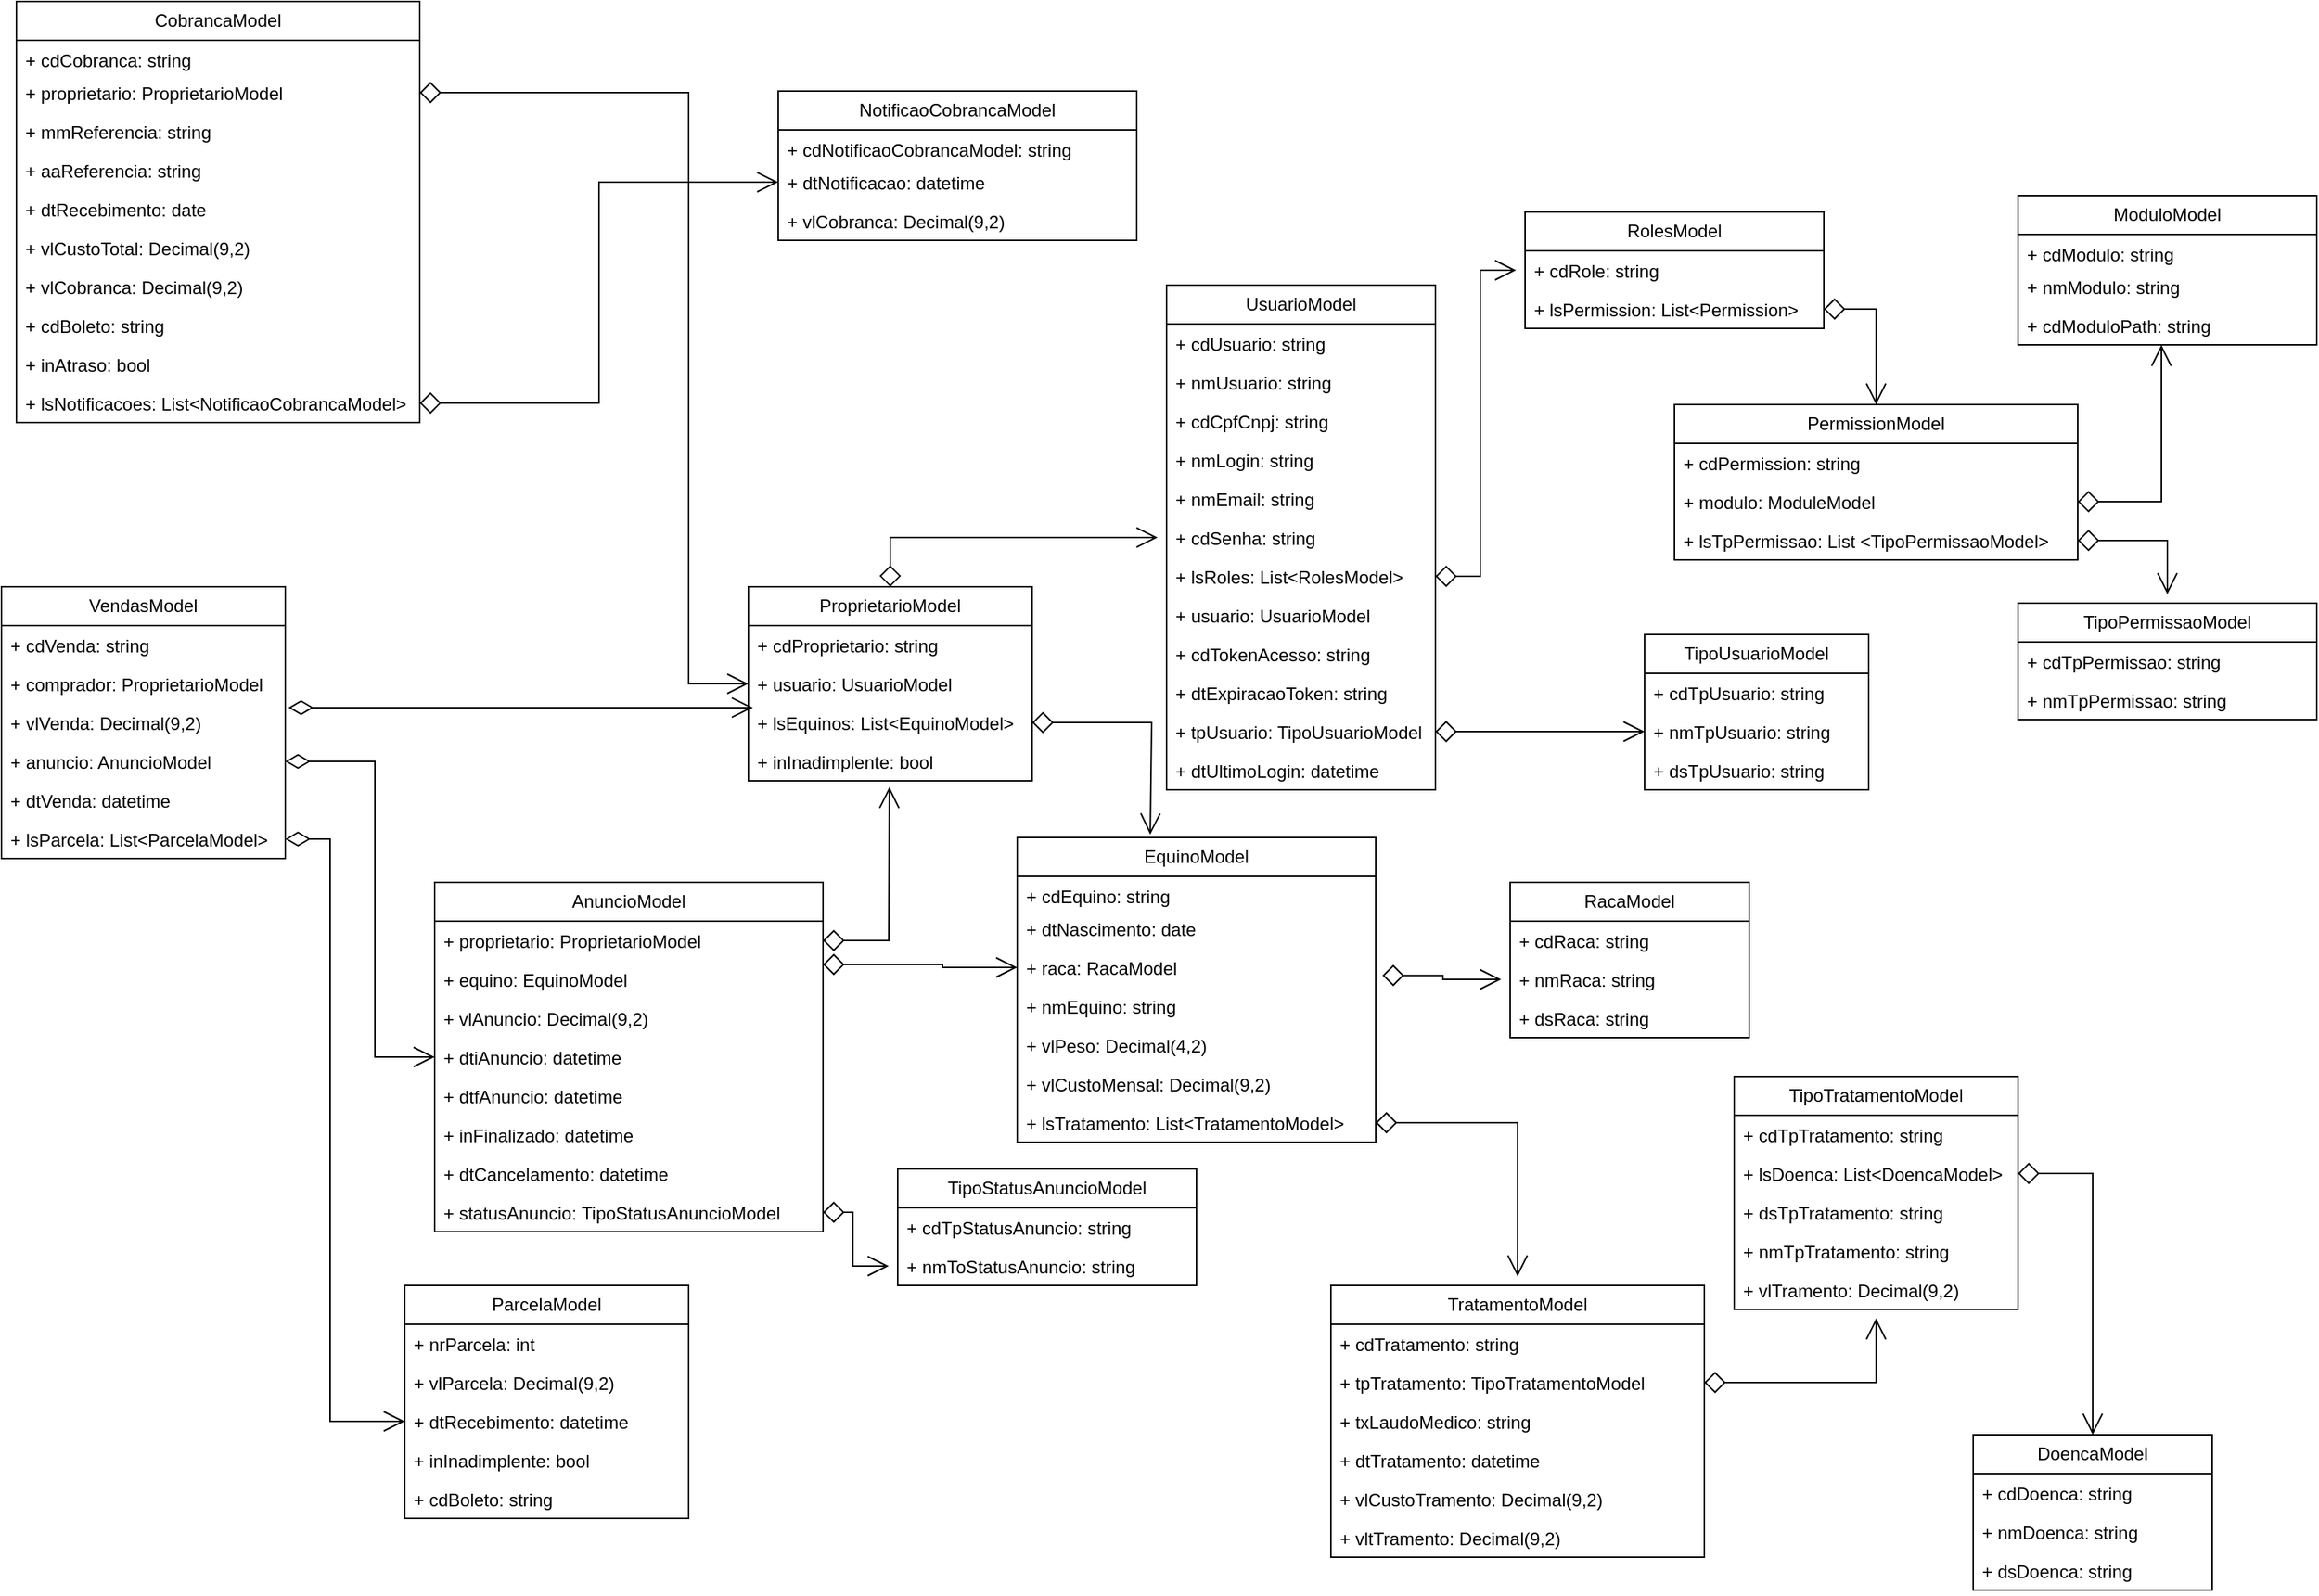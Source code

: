<mxfile version="21.6.5" type="device" pages="2">
  <diagram id="C5RBs43oDa-KdzZeNtuy" name="Page-1">
    <mxGraphModel dx="2806" dy="836" grid="1" gridSize="10" guides="1" tooltips="1" connect="1" arrows="1" fold="1" page="1" pageScale="1" pageWidth="827" pageHeight="1169" math="0" shadow="0">
      <root>
        <mxCell id="WIyWlLk6GJQsqaUBKTNV-0" />
        <mxCell id="WIyWlLk6GJQsqaUBKTNV-1" parent="WIyWlLk6GJQsqaUBKTNV-0" />
        <mxCell id="SxJE1SRth8L4zCqISxiC-112" style="edgeStyle=orthogonalEdgeStyle;rounded=0;orthogonalLoop=1;jettySize=auto;html=1;exitX=0.371;exitY=-0.01;exitDx=0;exitDy=0;entryX=1;entryY=0.5;entryDx=0;entryDy=0;endArrow=diamond;endFill=0;startArrow=open;startFill=0;targetPerimeterSpacing=5;sourcePerimeterSpacing=6;strokeWidth=1;endSize=12;startSize=12;exitPerimeter=0;" parent="WIyWlLk6GJQsqaUBKTNV-1" source="SxJE1SRth8L4zCqISxiC-1" target="SxJE1SRth8L4zCqISxiC-109" edge="1">
          <mxGeometry relative="1" as="geometry">
            <mxPoint x="-110" y="530" as="targetPoint" />
            <Array as="points">
              <mxPoint x="-20" y="493" />
            </Array>
          </mxGeometry>
        </mxCell>
        <mxCell id="SxJE1SRth8L4zCqISxiC-1" value="EquinoModel" style="swimlane;fontStyle=0;childLayout=stackLayout;horizontal=1;startSize=26;fillColor=none;horizontalStack=0;resizeParent=1;resizeParentMax=0;resizeLast=0;collapsible=1;marginBottom=0;whiteSpace=wrap;html=1;" parent="WIyWlLk6GJQsqaUBKTNV-1" vertex="1">
          <mxGeometry x="-110" y="570" width="240" height="204" as="geometry" />
        </mxCell>
        <mxCell id="SxJE1SRth8L4zCqISxiC-2" value="+ cdEquino: string" style="text;strokeColor=none;fillColor=none;align=left;verticalAlign=top;spacingLeft=4;spacingRight=4;overflow=hidden;rotatable=0;points=[[0,0.5],[1,0.5]];portConstraint=eastwest;whiteSpace=wrap;html=1;" parent="SxJE1SRth8L4zCqISxiC-1" vertex="1">
          <mxGeometry y="26" width="240" height="22" as="geometry" />
        </mxCell>
        <mxCell id="SxJE1SRth8L4zCqISxiC-12" value="+ dtNascimento: date" style="text;strokeColor=none;fillColor=none;align=left;verticalAlign=top;spacingLeft=4;spacingRight=4;overflow=hidden;rotatable=0;points=[[0,0.5],[1,0.5]];portConstraint=eastwest;whiteSpace=wrap;html=1;" parent="SxJE1SRth8L4zCqISxiC-1" vertex="1">
          <mxGeometry y="48" width="240" height="26" as="geometry" />
        </mxCell>
        <mxCell id="SxJE1SRth8L4zCqISxiC-4" value="+ raca: RacaModel" style="text;strokeColor=none;fillColor=none;align=left;verticalAlign=top;spacingLeft=4;spacingRight=4;overflow=hidden;rotatable=0;points=[[0,0.5],[1,0.5]];portConstraint=eastwest;whiteSpace=wrap;html=1;" parent="SxJE1SRth8L4zCqISxiC-1" vertex="1">
          <mxGeometry y="74" width="240" height="26" as="geometry" />
        </mxCell>
        <mxCell id="SxJE1SRth8L4zCqISxiC-3" value="+ nmEquino: string" style="text;strokeColor=none;fillColor=none;align=left;verticalAlign=top;spacingLeft=4;spacingRight=4;overflow=hidden;rotatable=0;points=[[0,0.5],[1,0.5]];portConstraint=eastwest;whiteSpace=wrap;html=1;" parent="SxJE1SRth8L4zCqISxiC-1" vertex="1">
          <mxGeometry y="100" width="240" height="26" as="geometry" />
        </mxCell>
        <mxCell id="SxJE1SRth8L4zCqISxiC-13" value="+ vlPeso: Decimal(4,2)" style="text;strokeColor=none;fillColor=none;align=left;verticalAlign=top;spacingLeft=4;spacingRight=4;overflow=hidden;rotatable=0;points=[[0,0.5],[1,0.5]];portConstraint=eastwest;whiteSpace=wrap;html=1;" parent="SxJE1SRth8L4zCqISxiC-1" vertex="1">
          <mxGeometry y="126" width="240" height="26" as="geometry" />
        </mxCell>
        <mxCell id="Ojp43rDfp6tGNWUgZN2r-64" value="+ vlCustoMensal: Decimal(9,2)" style="text;strokeColor=none;fillColor=none;align=left;verticalAlign=top;spacingLeft=4;spacingRight=4;overflow=hidden;rotatable=0;points=[[0,0.5],[1,0.5]];portConstraint=eastwest;whiteSpace=wrap;html=1;" vertex="1" parent="SxJE1SRth8L4zCqISxiC-1">
          <mxGeometry y="152" width="240" height="26" as="geometry" />
        </mxCell>
        <mxCell id="SxJE1SRth8L4zCqISxiC-102" value="+ lsTratamento: List&amp;lt;TratamentoModel&amp;gt;" style="text;strokeColor=none;fillColor=none;align=left;verticalAlign=top;spacingLeft=4;spacingRight=4;overflow=hidden;rotatable=0;points=[[0,0.5],[1,0.5]];portConstraint=eastwest;whiteSpace=wrap;html=1;" parent="SxJE1SRth8L4zCqISxiC-1" vertex="1">
          <mxGeometry y="178" width="240" height="26" as="geometry" />
        </mxCell>
        <mxCell id="SxJE1SRth8L4zCqISxiC-5" value="RacaModel" style="swimlane;fontStyle=0;childLayout=stackLayout;horizontal=1;startSize=26;fillColor=none;horizontalStack=0;resizeParent=1;resizeParentMax=0;resizeLast=0;collapsible=1;marginBottom=0;whiteSpace=wrap;html=1;" parent="WIyWlLk6GJQsqaUBKTNV-1" vertex="1">
          <mxGeometry x="220" y="600" width="160" height="104" as="geometry" />
        </mxCell>
        <mxCell id="SxJE1SRth8L4zCqISxiC-6" value="+ cdRaca: string" style="text;strokeColor=none;fillColor=none;align=left;verticalAlign=top;spacingLeft=4;spacingRight=4;overflow=hidden;rotatable=0;points=[[0,0.5],[1,0.5]];portConstraint=eastwest;whiteSpace=wrap;html=1;" parent="SxJE1SRth8L4zCqISxiC-5" vertex="1">
          <mxGeometry y="26" width="160" height="26" as="geometry" />
        </mxCell>
        <mxCell id="SxJE1SRth8L4zCqISxiC-7" value="+ nmRaca: string" style="text;strokeColor=none;fillColor=none;align=left;verticalAlign=top;spacingLeft=4;spacingRight=4;overflow=hidden;rotatable=0;points=[[0,0.5],[1,0.5]];portConstraint=eastwest;whiteSpace=wrap;html=1;" parent="SxJE1SRth8L4zCqISxiC-5" vertex="1">
          <mxGeometry y="52" width="160" height="26" as="geometry" />
        </mxCell>
        <mxCell id="SxJE1SRth8L4zCqISxiC-8" value="+ dsRaca: string" style="text;strokeColor=none;fillColor=none;align=left;verticalAlign=top;spacingLeft=4;spacingRight=4;overflow=hidden;rotatable=0;points=[[0,0.5],[1,0.5]];portConstraint=eastwest;whiteSpace=wrap;html=1;" parent="SxJE1SRth8L4zCqISxiC-5" vertex="1">
          <mxGeometry y="78" width="160" height="26" as="geometry" />
        </mxCell>
        <mxCell id="SxJE1SRth8L4zCqISxiC-10" style="edgeStyle=orthogonalEdgeStyle;rounded=0;orthogonalLoop=1;jettySize=auto;html=1;entryX=1.019;entryY=0.707;entryDx=0;entryDy=0;entryPerimeter=0;endArrow=diamond;endFill=0;startArrow=open;startFill=0;targetPerimeterSpacing=5;sourcePerimeterSpacing=6;strokeWidth=1;endSize=12;startSize=12;" parent="WIyWlLk6GJQsqaUBKTNV-1" source="SxJE1SRth8L4zCqISxiC-7" target="SxJE1SRth8L4zCqISxiC-4" edge="1">
          <mxGeometry relative="1" as="geometry" />
        </mxCell>
        <mxCell id="SxJE1SRth8L4zCqISxiC-20" value="RolesModel" style="swimlane;fontStyle=0;childLayout=stackLayout;horizontal=1;startSize=26;fillColor=none;horizontalStack=0;resizeParent=1;resizeParentMax=0;resizeLast=0;collapsible=1;marginBottom=0;whiteSpace=wrap;html=1;" parent="WIyWlLk6GJQsqaUBKTNV-1" vertex="1">
          <mxGeometry x="230" y="151" width="200" height="78" as="geometry" />
        </mxCell>
        <mxCell id="SxJE1SRth8L4zCqISxiC-21" value="+ cdRole: string" style="text;strokeColor=none;fillColor=none;align=left;verticalAlign=top;spacingLeft=4;spacingRight=4;overflow=hidden;rotatable=0;points=[[0,0.5],[1,0.5]];portConstraint=eastwest;whiteSpace=wrap;html=1;" parent="SxJE1SRth8L4zCqISxiC-20" vertex="1">
          <mxGeometry y="26" width="200" height="26" as="geometry" />
        </mxCell>
        <mxCell id="SxJE1SRth8L4zCqISxiC-22" value="+ lsPermission: List&amp;lt;Permission&amp;gt;" style="text;strokeColor=none;fillColor=none;align=left;verticalAlign=top;spacingLeft=4;spacingRight=4;overflow=hidden;rotatable=0;points=[[0,0.5],[1,0.5]];portConstraint=eastwest;whiteSpace=wrap;html=1;" parent="SxJE1SRth8L4zCqISxiC-20" vertex="1">
          <mxGeometry y="52" width="200" height="26" as="geometry" />
        </mxCell>
        <mxCell id="SxJE1SRth8L4zCqISxiC-24" value="PermissionModel" style="swimlane;fontStyle=0;childLayout=stackLayout;horizontal=1;startSize=26;fillColor=none;horizontalStack=0;resizeParent=1;resizeParentMax=0;resizeLast=0;collapsible=1;marginBottom=0;whiteSpace=wrap;html=1;" parent="WIyWlLk6GJQsqaUBKTNV-1" vertex="1">
          <mxGeometry x="330" y="280" width="270" height="104" as="geometry" />
        </mxCell>
        <mxCell id="SxJE1SRth8L4zCqISxiC-25" value="+ cdPermission: string" style="text;strokeColor=none;fillColor=none;align=left;verticalAlign=top;spacingLeft=4;spacingRight=4;overflow=hidden;rotatable=0;points=[[0,0.5],[1,0.5]];portConstraint=eastwest;whiteSpace=wrap;html=1;" parent="SxJE1SRth8L4zCqISxiC-24" vertex="1">
          <mxGeometry y="26" width="270" height="26" as="geometry" />
        </mxCell>
        <mxCell id="SxJE1SRth8L4zCqISxiC-26" value="+ modulo: ModuleModel" style="text;strokeColor=none;fillColor=none;align=left;verticalAlign=top;spacingLeft=4;spacingRight=4;overflow=hidden;rotatable=0;points=[[0,0.5],[1,0.5]];portConstraint=eastwest;whiteSpace=wrap;html=1;" parent="SxJE1SRth8L4zCqISxiC-24" vertex="1">
          <mxGeometry y="52" width="270" height="26" as="geometry" />
        </mxCell>
        <mxCell id="SxJE1SRth8L4zCqISxiC-27" value="+ lsTpPermissao: List &amp;lt;TipoPermissaoModel&amp;gt;" style="text;strokeColor=none;fillColor=none;align=left;verticalAlign=top;spacingLeft=4;spacingRight=4;overflow=hidden;rotatable=0;points=[[0,0.5],[1,0.5]];portConstraint=eastwest;whiteSpace=wrap;html=1;" parent="SxJE1SRth8L4zCqISxiC-24" vertex="1">
          <mxGeometry y="78" width="270" height="26" as="geometry" />
        </mxCell>
        <mxCell id="SxJE1SRth8L4zCqISxiC-28" value="ModuloModel" style="swimlane;fontStyle=0;childLayout=stackLayout;horizontal=1;startSize=26;fillColor=none;horizontalStack=0;resizeParent=1;resizeParentMax=0;resizeLast=0;collapsible=1;marginBottom=0;whiteSpace=wrap;html=1;" parent="WIyWlLk6GJQsqaUBKTNV-1" vertex="1">
          <mxGeometry x="560" y="140" width="200" height="100" as="geometry" />
        </mxCell>
        <mxCell id="SxJE1SRth8L4zCqISxiC-29" value="+ cdModulo: string" style="text;strokeColor=none;fillColor=none;align=left;verticalAlign=top;spacingLeft=4;spacingRight=4;overflow=hidden;rotatable=0;points=[[0,0.5],[1,0.5]];portConstraint=eastwest;whiteSpace=wrap;html=1;" parent="SxJE1SRth8L4zCqISxiC-28" vertex="1">
          <mxGeometry y="26" width="200" height="22" as="geometry" />
        </mxCell>
        <mxCell id="SxJE1SRth8L4zCqISxiC-30" value="+ nmModulo: string" style="text;strokeColor=none;fillColor=none;align=left;verticalAlign=top;spacingLeft=4;spacingRight=4;overflow=hidden;rotatable=0;points=[[0,0.5],[1,0.5]];portConstraint=eastwest;whiteSpace=wrap;html=1;" parent="SxJE1SRth8L4zCqISxiC-28" vertex="1">
          <mxGeometry y="48" width="200" height="26" as="geometry" />
        </mxCell>
        <mxCell id="SxJE1SRth8L4zCqISxiC-31" value="+ cdModuloPath: string" style="text;strokeColor=none;fillColor=none;align=left;verticalAlign=top;spacingLeft=4;spacingRight=4;overflow=hidden;rotatable=0;points=[[0,0.5],[1,0.5]];portConstraint=eastwest;whiteSpace=wrap;html=1;" parent="SxJE1SRth8L4zCqISxiC-28" vertex="1">
          <mxGeometry y="74" width="200" height="26" as="geometry" />
        </mxCell>
        <mxCell id="SxJE1SRth8L4zCqISxiC-37" style="edgeStyle=orthogonalEdgeStyle;rounded=0;orthogonalLoop=1;jettySize=auto;html=1;endArrow=diamond;endFill=0;startArrow=open;startFill=0;targetPerimeterSpacing=5;sourcePerimeterSpacing=6;strokeWidth=1;endSize=12;startSize=12;entryX=1;entryY=0.5;entryDx=0;entryDy=0;" parent="WIyWlLk6GJQsqaUBKTNV-1" source="SxJE1SRth8L4zCqISxiC-32" target="SxJE1SRth8L4zCqISxiC-27" edge="1">
          <mxGeometry relative="1" as="geometry" />
        </mxCell>
        <mxCell id="SxJE1SRth8L4zCqISxiC-32" value="TipoPermissaoModel" style="swimlane;fontStyle=0;childLayout=stackLayout;horizontal=1;startSize=26;fillColor=none;horizontalStack=0;resizeParent=1;resizeParentMax=0;resizeLast=0;collapsible=1;marginBottom=0;whiteSpace=wrap;html=1;" parent="WIyWlLk6GJQsqaUBKTNV-1" vertex="1">
          <mxGeometry x="560" y="413" width="200" height="78" as="geometry" />
        </mxCell>
        <mxCell id="SxJE1SRth8L4zCqISxiC-33" value="+ cdTpPermissao: string" style="text;strokeColor=none;fillColor=none;align=left;verticalAlign=top;spacingLeft=4;spacingRight=4;overflow=hidden;rotatable=0;points=[[0,0.5],[1,0.5]];portConstraint=eastwest;whiteSpace=wrap;html=1;" parent="SxJE1SRth8L4zCqISxiC-32" vertex="1">
          <mxGeometry y="26" width="200" height="26" as="geometry" />
        </mxCell>
        <mxCell id="SxJE1SRth8L4zCqISxiC-34" value="+ nmTpPermissao: string" style="text;strokeColor=none;fillColor=none;align=left;verticalAlign=top;spacingLeft=4;spacingRight=4;overflow=hidden;rotatable=0;points=[[0,0.5],[1,0.5]];portConstraint=eastwest;whiteSpace=wrap;html=1;" parent="SxJE1SRth8L4zCqISxiC-32" vertex="1">
          <mxGeometry y="52" width="200" height="26" as="geometry" />
        </mxCell>
        <mxCell id="SxJE1SRth8L4zCqISxiC-39" style="edgeStyle=orthogonalEdgeStyle;rounded=0;orthogonalLoop=1;jettySize=auto;html=1;entryX=1;entryY=0.5;entryDx=0;entryDy=0;exitX=0.5;exitY=0;exitDx=0;exitDy=0;endArrow=diamond;endFill=0;startArrow=open;startFill=0;targetPerimeterSpacing=5;sourcePerimeterSpacing=6;strokeWidth=1;endSize=12;startSize=12;" parent="WIyWlLk6GJQsqaUBKTNV-1" source="SxJE1SRth8L4zCqISxiC-24" target="SxJE1SRth8L4zCqISxiC-22" edge="1">
          <mxGeometry relative="1" as="geometry">
            <mxPoint x="700" y="420" as="sourcePoint" />
          </mxGeometry>
        </mxCell>
        <mxCell id="SxJE1SRth8L4zCqISxiC-40" style="edgeStyle=orthogonalEdgeStyle;rounded=0;orthogonalLoop=1;jettySize=auto;html=1;entryX=1;entryY=0.5;entryDx=0;entryDy=0;exitX=0.48;exitY=1;exitDx=0;exitDy=0;exitPerimeter=0;endArrow=diamond;endFill=0;startArrow=open;startFill=0;targetPerimeterSpacing=5;sourcePerimeterSpacing=6;strokeWidth=1;endSize=12;startSize=12;" parent="WIyWlLk6GJQsqaUBKTNV-1" source="SxJE1SRth8L4zCqISxiC-31" target="SxJE1SRth8L4zCqISxiC-26" edge="1">
          <mxGeometry relative="1" as="geometry" />
        </mxCell>
        <mxCell id="SxJE1SRth8L4zCqISxiC-47" value="UsuarioModel" style="swimlane;fontStyle=0;childLayout=stackLayout;horizontal=1;startSize=26;fillColor=none;horizontalStack=0;resizeParent=1;resizeParentMax=0;resizeLast=0;collapsible=1;marginBottom=0;whiteSpace=wrap;html=1;" parent="WIyWlLk6GJQsqaUBKTNV-1" vertex="1">
          <mxGeometry x="-10" y="200" width="180" height="338" as="geometry" />
        </mxCell>
        <mxCell id="SxJE1SRth8L4zCqISxiC-15" value="+ cdUsuario: string" style="text;strokeColor=none;fillColor=none;align=left;verticalAlign=top;spacingLeft=4;spacingRight=4;overflow=hidden;rotatable=0;points=[[0,0.5],[1,0.5]];portConstraint=eastwest;whiteSpace=wrap;html=1;" parent="SxJE1SRth8L4zCqISxiC-47" vertex="1">
          <mxGeometry y="26" width="180" height="26" as="geometry" />
        </mxCell>
        <mxCell id="SxJE1SRth8L4zCqISxiC-16" value="+ nmUsuario: string" style="text;strokeColor=none;fillColor=none;align=left;verticalAlign=top;spacingLeft=4;spacingRight=4;overflow=hidden;rotatable=0;points=[[0,0.5],[1,0.5]];portConstraint=eastwest;whiteSpace=wrap;html=1;" parent="SxJE1SRth8L4zCqISxiC-47" vertex="1">
          <mxGeometry y="52" width="180" height="26" as="geometry" />
        </mxCell>
        <mxCell id="SxJE1SRth8L4zCqISxiC-54" value="+ cdCpfCnpj: string" style="text;strokeColor=none;fillColor=none;align=left;verticalAlign=top;spacingLeft=4;spacingRight=4;overflow=hidden;rotatable=0;points=[[0,0.5],[1,0.5]];portConstraint=eastwest;whiteSpace=wrap;html=1;" parent="SxJE1SRth8L4zCqISxiC-47" vertex="1">
          <mxGeometry y="78" width="180" height="26" as="geometry" />
        </mxCell>
        <mxCell id="SxJE1SRth8L4zCqISxiC-55" value="+ nmLogin: string" style="text;strokeColor=none;fillColor=none;align=left;verticalAlign=top;spacingLeft=4;spacingRight=4;overflow=hidden;rotatable=0;points=[[0,0.5],[1,0.5]];portConstraint=eastwest;whiteSpace=wrap;html=1;" parent="SxJE1SRth8L4zCqISxiC-47" vertex="1">
          <mxGeometry y="104" width="180" height="26" as="geometry" />
        </mxCell>
        <mxCell id="SxJE1SRth8L4zCqISxiC-53" value="+ nmEmail: string" style="text;strokeColor=none;fillColor=none;align=left;verticalAlign=top;spacingLeft=4;spacingRight=4;overflow=hidden;rotatable=0;points=[[0,0.5],[1,0.5]];portConstraint=eastwest;whiteSpace=wrap;html=1;" parent="SxJE1SRth8L4zCqISxiC-47" vertex="1">
          <mxGeometry y="130" width="180" height="26" as="geometry" />
        </mxCell>
        <mxCell id="SxJE1SRth8L4zCqISxiC-56" value="+ cdSenha: string" style="text;strokeColor=none;fillColor=none;align=left;verticalAlign=top;spacingLeft=4;spacingRight=4;overflow=hidden;rotatable=0;points=[[0,0.5],[1,0.5]];portConstraint=eastwest;whiteSpace=wrap;html=1;" parent="SxJE1SRth8L4zCqISxiC-47" vertex="1">
          <mxGeometry y="156" width="180" height="26" as="geometry" />
        </mxCell>
        <mxCell id="SxJE1SRth8L4zCqISxiC-50" value="+ lsRoles: List&amp;lt;RolesModel&amp;gt;" style="text;strokeColor=none;fillColor=none;align=left;verticalAlign=top;spacingLeft=4;spacingRight=4;overflow=hidden;rotatable=0;points=[[0,0.5],[1,0.5]];portConstraint=eastwest;whiteSpace=wrap;html=1;" parent="SxJE1SRth8L4zCqISxiC-47" vertex="1">
          <mxGeometry y="182" width="180" height="26" as="geometry" />
        </mxCell>
        <mxCell id="SxJE1SRth8L4zCqISxiC-59" value="+ usuario: UsuarioModel" style="text;strokeColor=none;fillColor=none;align=left;verticalAlign=top;spacingLeft=4;spacingRight=4;overflow=hidden;rotatable=0;points=[[0,0.5],[1,0.5]];portConstraint=eastwest;whiteSpace=wrap;html=1;" parent="SxJE1SRth8L4zCqISxiC-47" vertex="1">
          <mxGeometry y="208" width="180" height="26" as="geometry" />
        </mxCell>
        <mxCell id="SxJE1SRth8L4zCqISxiC-67" value="+ cdTokenAcesso: string" style="text;strokeColor=none;fillColor=none;align=left;verticalAlign=top;spacingLeft=4;spacingRight=4;overflow=hidden;rotatable=0;points=[[0,0.5],[1,0.5]];portConstraint=eastwest;whiteSpace=wrap;html=1;" parent="SxJE1SRth8L4zCqISxiC-47" vertex="1">
          <mxGeometry y="234" width="180" height="26" as="geometry" />
        </mxCell>
        <mxCell id="SxJE1SRth8L4zCqISxiC-68" value="+ dtExpiracaoToken: string" style="text;strokeColor=none;fillColor=none;align=left;verticalAlign=top;spacingLeft=4;spacingRight=4;overflow=hidden;rotatable=0;points=[[0,0.5],[1,0.5]];portConstraint=eastwest;whiteSpace=wrap;html=1;" parent="SxJE1SRth8L4zCqISxiC-47" vertex="1">
          <mxGeometry y="260" width="180" height="26" as="geometry" />
        </mxCell>
        <mxCell id="SxJE1SRth8L4zCqISxiC-18" value="+ tpUsuario: TipoUsuarioModel" style="text;strokeColor=none;fillColor=none;align=left;verticalAlign=top;spacingLeft=4;spacingRight=4;overflow=hidden;rotatable=0;points=[[0,0.5],[1,0.5]];portConstraint=eastwest;whiteSpace=wrap;html=1;" parent="SxJE1SRth8L4zCqISxiC-47" vertex="1">
          <mxGeometry y="286" width="180" height="26" as="geometry" />
        </mxCell>
        <mxCell id="SxJE1SRth8L4zCqISxiC-69" value="+ dtUltimoLogin: datetime" style="text;strokeColor=none;fillColor=none;align=left;verticalAlign=top;spacingLeft=4;spacingRight=4;overflow=hidden;rotatable=0;points=[[0,0.5],[1,0.5]];portConstraint=eastwest;whiteSpace=wrap;html=1;" parent="SxJE1SRth8L4zCqISxiC-47" vertex="1">
          <mxGeometry y="312" width="180" height="26" as="geometry" />
        </mxCell>
        <mxCell id="SxJE1SRth8L4zCqISxiC-60" style="edgeStyle=orthogonalEdgeStyle;rounded=0;orthogonalLoop=1;jettySize=auto;html=1;entryX=1;entryY=0.5;entryDx=0;entryDy=0;endArrow=diamond;endFill=0;startArrow=open;startFill=0;targetPerimeterSpacing=5;sourcePerimeterSpacing=6;strokeWidth=1;endSize=12;startSize=12;" parent="WIyWlLk6GJQsqaUBKTNV-1" source="SxJE1SRth8L4zCqISxiC-21" target="SxJE1SRth8L4zCqISxiC-50" edge="1">
          <mxGeometry relative="1" as="geometry">
            <mxPoint x="180" y="395" as="targetPoint" />
          </mxGeometry>
        </mxCell>
        <mxCell id="SxJE1SRth8L4zCqISxiC-62" value="TipoUsuarioModel" style="swimlane;fontStyle=0;childLayout=stackLayout;horizontal=1;startSize=26;fillColor=none;horizontalStack=0;resizeParent=1;resizeParentMax=0;resizeLast=0;collapsible=1;marginBottom=0;whiteSpace=wrap;html=1;" parent="WIyWlLk6GJQsqaUBKTNV-1" vertex="1">
          <mxGeometry x="310" y="434" width="150" height="104" as="geometry" />
        </mxCell>
        <mxCell id="SxJE1SRth8L4zCqISxiC-63" value="+ cdTpUsuario: string" style="text;strokeColor=none;fillColor=none;align=left;verticalAlign=top;spacingLeft=4;spacingRight=4;overflow=hidden;rotatable=0;points=[[0,0.5],[1,0.5]];portConstraint=eastwest;whiteSpace=wrap;html=1;" parent="SxJE1SRth8L4zCqISxiC-62" vertex="1">
          <mxGeometry y="26" width="150" height="26" as="geometry" />
        </mxCell>
        <mxCell id="SxJE1SRth8L4zCqISxiC-64" value="+ nmTpUsuario: string" style="text;strokeColor=none;fillColor=none;align=left;verticalAlign=top;spacingLeft=4;spacingRight=4;overflow=hidden;rotatable=0;points=[[0,0.5],[1,0.5]];portConstraint=eastwest;whiteSpace=wrap;html=1;" parent="SxJE1SRth8L4zCqISxiC-62" vertex="1">
          <mxGeometry y="52" width="150" height="26" as="geometry" />
        </mxCell>
        <mxCell id="SxJE1SRth8L4zCqISxiC-65" value="+ dsTpUsuario: string" style="text;strokeColor=none;fillColor=none;align=left;verticalAlign=top;spacingLeft=4;spacingRight=4;overflow=hidden;rotatable=0;points=[[0,0.5],[1,0.5]];portConstraint=eastwest;whiteSpace=wrap;html=1;" parent="SxJE1SRth8L4zCqISxiC-62" vertex="1">
          <mxGeometry y="78" width="150" height="26" as="geometry" />
        </mxCell>
        <mxCell id="SxJE1SRth8L4zCqISxiC-66" style="edgeStyle=orthogonalEdgeStyle;rounded=0;orthogonalLoop=1;jettySize=auto;html=1;entryX=1;entryY=0.5;entryDx=0;entryDy=0;exitX=0;exitY=0.5;exitDx=0;exitDy=0;endArrow=diamond;endFill=0;startArrow=open;startFill=0;targetPerimeterSpacing=5;sourcePerimeterSpacing=6;strokeWidth=1;endSize=12;startSize=12;" parent="WIyWlLk6GJQsqaUBKTNV-1" source="SxJE1SRth8L4zCqISxiC-64" target="SxJE1SRth8L4zCqISxiC-18" edge="1">
          <mxGeometry relative="1" as="geometry" />
        </mxCell>
        <mxCell id="SxJE1SRth8L4zCqISxiC-71" value="DoencaModel" style="swimlane;fontStyle=0;childLayout=stackLayout;horizontal=1;startSize=26;fillColor=none;horizontalStack=0;resizeParent=1;resizeParentMax=0;resizeLast=0;collapsible=1;marginBottom=0;whiteSpace=wrap;html=1;" parent="WIyWlLk6GJQsqaUBKTNV-1" vertex="1">
          <mxGeometry x="530" y="970" width="160" height="104" as="geometry" />
        </mxCell>
        <mxCell id="SxJE1SRth8L4zCqISxiC-72" value="+ cdDoenca: string" style="text;strokeColor=none;fillColor=none;align=left;verticalAlign=top;spacingLeft=4;spacingRight=4;overflow=hidden;rotatable=0;points=[[0,0.5],[1,0.5]];portConstraint=eastwest;whiteSpace=wrap;html=1;" parent="SxJE1SRth8L4zCqISxiC-71" vertex="1">
          <mxGeometry y="26" width="160" height="26" as="geometry" />
        </mxCell>
        <mxCell id="SxJE1SRth8L4zCqISxiC-73" value="+ nmDoenca: string" style="text;strokeColor=none;fillColor=none;align=left;verticalAlign=top;spacingLeft=4;spacingRight=4;overflow=hidden;rotatable=0;points=[[0,0.5],[1,0.5]];portConstraint=eastwest;whiteSpace=wrap;html=1;" parent="SxJE1SRth8L4zCqISxiC-71" vertex="1">
          <mxGeometry y="52" width="160" height="26" as="geometry" />
        </mxCell>
        <mxCell id="SxJE1SRth8L4zCqISxiC-74" value="+ dsDoenca: string" style="text;strokeColor=none;fillColor=none;align=left;verticalAlign=top;spacingLeft=4;spacingRight=4;overflow=hidden;rotatable=0;points=[[0,0.5],[1,0.5]];portConstraint=eastwest;whiteSpace=wrap;html=1;" parent="SxJE1SRth8L4zCqISxiC-71" vertex="1">
          <mxGeometry y="78" width="160" height="26" as="geometry" />
        </mxCell>
        <mxCell id="SxJE1SRth8L4zCqISxiC-97" style="edgeStyle=orthogonalEdgeStyle;rounded=0;orthogonalLoop=1;jettySize=auto;html=1;entryX=1;entryY=0.5;entryDx=0;entryDy=0;endArrow=diamond;endFill=0;startArrow=open;startFill=0;targetPerimeterSpacing=5;sourcePerimeterSpacing=6;strokeWidth=1;endSize=12;startSize=12;" parent="WIyWlLk6GJQsqaUBKTNV-1" source="SxJE1SRth8L4zCqISxiC-75" target="SxJE1SRth8L4zCqISxiC-82" edge="1">
          <mxGeometry relative="1" as="geometry" />
        </mxCell>
        <mxCell id="SxJE1SRth8L4zCqISxiC-75" value="TipoTratamentoModel" style="swimlane;fontStyle=0;childLayout=stackLayout;horizontal=1;startSize=26;fillColor=none;horizontalStack=0;resizeParent=1;resizeParentMax=0;resizeLast=0;collapsible=1;marginBottom=0;whiteSpace=wrap;html=1;" parent="WIyWlLk6GJQsqaUBKTNV-1" vertex="1">
          <mxGeometry x="370" y="730" width="190" height="156" as="geometry" />
        </mxCell>
        <mxCell id="SxJE1SRth8L4zCqISxiC-76" value="+ cdTpTratamento: string" style="text;strokeColor=none;fillColor=none;align=left;verticalAlign=top;spacingLeft=4;spacingRight=4;overflow=hidden;rotatable=0;points=[[0,0.5],[1,0.5]];portConstraint=eastwest;whiteSpace=wrap;html=1;" parent="SxJE1SRth8L4zCqISxiC-75" vertex="1">
          <mxGeometry y="26" width="190" height="26" as="geometry" />
        </mxCell>
        <mxCell id="SxJE1SRth8L4zCqISxiC-77" value="+ lsDoenca: List&amp;lt;DoencaModel&amp;gt;" style="text;strokeColor=none;fillColor=none;align=left;verticalAlign=top;spacingLeft=4;spacingRight=4;overflow=hidden;rotatable=0;points=[[0,0.5],[1,0.5]];portConstraint=eastwest;whiteSpace=wrap;html=1;" parent="SxJE1SRth8L4zCqISxiC-75" vertex="1">
          <mxGeometry y="52" width="190" height="26" as="geometry" />
        </mxCell>
        <mxCell id="SxJE1SRth8L4zCqISxiC-78" value="+ dsTpTratamento: string" style="text;strokeColor=none;fillColor=none;align=left;verticalAlign=top;spacingLeft=4;spacingRight=4;overflow=hidden;rotatable=0;points=[[0,0.5],[1,0.5]];portConstraint=eastwest;whiteSpace=wrap;html=1;" parent="SxJE1SRth8L4zCqISxiC-75" vertex="1">
          <mxGeometry y="78" width="190" height="26" as="geometry" />
        </mxCell>
        <mxCell id="SxJE1SRth8L4zCqISxiC-79" value="+ nmTpTratamento: string" style="text;strokeColor=none;fillColor=none;align=left;verticalAlign=top;spacingLeft=4;spacingRight=4;overflow=hidden;rotatable=0;points=[[0,0.5],[1,0.5]];portConstraint=eastwest;whiteSpace=wrap;html=1;" parent="SxJE1SRth8L4zCqISxiC-75" vertex="1">
          <mxGeometry y="104" width="190" height="26" as="geometry" />
        </mxCell>
        <mxCell id="SxJE1SRth8L4zCqISxiC-101" value="+ vlTramento: Decimal(9,2)" style="text;strokeColor=none;fillColor=none;align=left;verticalAlign=top;spacingLeft=4;spacingRight=4;overflow=hidden;rotatable=0;points=[[0,0.5],[1,0.5]];portConstraint=eastwest;whiteSpace=wrap;html=1;" parent="SxJE1SRth8L4zCqISxiC-75" vertex="1">
          <mxGeometry y="130" width="190" height="26" as="geometry" />
        </mxCell>
        <mxCell id="SxJE1SRth8L4zCqISxiC-104" style="edgeStyle=orthogonalEdgeStyle;rounded=0;orthogonalLoop=1;jettySize=auto;html=1;entryX=1;entryY=0.5;entryDx=0;entryDy=0;endArrow=diamond;endFill=0;startArrow=open;startFill=0;targetPerimeterSpacing=5;sourcePerimeterSpacing=6;strokeWidth=1;endSize=12;startSize=12;" parent="WIyWlLk6GJQsqaUBKTNV-1" source="SxJE1SRth8L4zCqISxiC-80" target="SxJE1SRth8L4zCqISxiC-102" edge="1">
          <mxGeometry relative="1" as="geometry" />
        </mxCell>
        <mxCell id="SxJE1SRth8L4zCqISxiC-80" value="TratamentoModel" style="swimlane;fontStyle=0;childLayout=stackLayout;horizontal=1;startSize=26;fillColor=none;horizontalStack=0;resizeParent=1;resizeParentMax=0;resizeLast=0;collapsible=1;marginBottom=0;whiteSpace=wrap;html=1;" parent="WIyWlLk6GJQsqaUBKTNV-1" vertex="1">
          <mxGeometry x="100" y="870" width="250" height="182" as="geometry" />
        </mxCell>
        <mxCell id="SxJE1SRth8L4zCqISxiC-81" value="+ cdTratamento: string" style="text;strokeColor=none;fillColor=none;align=left;verticalAlign=top;spacingLeft=4;spacingRight=4;overflow=hidden;rotatable=0;points=[[0,0.5],[1,0.5]];portConstraint=eastwest;whiteSpace=wrap;html=1;" parent="SxJE1SRth8L4zCqISxiC-80" vertex="1">
          <mxGeometry y="26" width="250" height="26" as="geometry" />
        </mxCell>
        <mxCell id="SxJE1SRth8L4zCqISxiC-82" value="+ tpTratamento: TipoTratamentoModel" style="text;strokeColor=none;fillColor=none;align=left;verticalAlign=top;spacingLeft=4;spacingRight=4;overflow=hidden;rotatable=0;points=[[0,0.5],[1,0.5]];portConstraint=eastwest;whiteSpace=wrap;html=1;" parent="SxJE1SRth8L4zCqISxiC-80" vertex="1">
          <mxGeometry y="52" width="250" height="26" as="geometry" />
        </mxCell>
        <mxCell id="SxJE1SRth8L4zCqISxiC-83" value="+ txLaudoMedico: string" style="text;strokeColor=none;fillColor=none;align=left;verticalAlign=top;spacingLeft=4;spacingRight=4;overflow=hidden;rotatable=0;points=[[0,0.5],[1,0.5]];portConstraint=eastwest;whiteSpace=wrap;html=1;" parent="SxJE1SRth8L4zCqISxiC-80" vertex="1">
          <mxGeometry y="78" width="250" height="26" as="geometry" />
        </mxCell>
        <mxCell id="SxJE1SRth8L4zCqISxiC-84" value="+ dtTratamento: datetime" style="text;strokeColor=none;fillColor=none;align=left;verticalAlign=top;spacingLeft=4;spacingRight=4;overflow=hidden;rotatable=0;points=[[0,0.5],[1,0.5]];portConstraint=eastwest;whiteSpace=wrap;html=1;" parent="SxJE1SRth8L4zCqISxiC-80" vertex="1">
          <mxGeometry y="104" width="250" height="26" as="geometry" />
        </mxCell>
        <mxCell id="SxJE1SRth8L4zCqISxiC-99" value="+ vlCustoTramento: Decimal(9,2)" style="text;strokeColor=none;fillColor=none;align=left;verticalAlign=top;spacingLeft=4;spacingRight=4;overflow=hidden;rotatable=0;points=[[0,0.5],[1,0.5]];portConstraint=eastwest;whiteSpace=wrap;html=1;" parent="SxJE1SRth8L4zCqISxiC-80" vertex="1">
          <mxGeometry y="130" width="250" height="26" as="geometry" />
        </mxCell>
        <mxCell id="SxJE1SRth8L4zCqISxiC-100" value="+ vltTramento: Decimal(9,2)" style="text;strokeColor=none;fillColor=none;align=left;verticalAlign=top;spacingLeft=4;spacingRight=4;overflow=hidden;rotatable=0;points=[[0,0.5],[1,0.5]];portConstraint=eastwest;whiteSpace=wrap;html=1;" parent="SxJE1SRth8L4zCqISxiC-80" vertex="1">
          <mxGeometry y="156" width="250" height="26" as="geometry" />
        </mxCell>
        <mxCell id="SxJE1SRth8L4zCqISxiC-96" style="edgeStyle=orthogonalEdgeStyle;rounded=0;orthogonalLoop=1;jettySize=auto;html=1;entryX=1;entryY=0.5;entryDx=0;entryDy=0;exitX=0.5;exitY=0;exitDx=0;exitDy=0;endArrow=diamond;endFill=0;startArrow=open;startFill=0;targetPerimeterSpacing=5;sourcePerimeterSpacing=6;strokeWidth=1;endSize=12;startSize=12;" parent="WIyWlLk6GJQsqaUBKTNV-1" source="SxJE1SRth8L4zCqISxiC-71" target="SxJE1SRth8L4zCqISxiC-77" edge="1">
          <mxGeometry relative="1" as="geometry" />
        </mxCell>
        <mxCell id="Ojp43rDfp6tGNWUgZN2r-84" style="edgeStyle=orthogonalEdgeStyle;rounded=0;orthogonalLoop=1;jettySize=auto;html=1;entryX=1;entryY=0.5;entryDx=0;entryDy=0;endArrow=diamond;endFill=0;startArrow=open;startFill=0;targetPerimeterSpacing=5;sourcePerimeterSpacing=6;strokeWidth=1;endSize=12;startSize=12;exitX=0;exitY=0.5;exitDx=0;exitDy=0;" edge="1" parent="WIyWlLk6GJQsqaUBKTNV-1" source="SxJE1SRth8L4zCqISxiC-108" target="Ojp43rDfp6tGNWUgZN2r-63">
          <mxGeometry relative="1" as="geometry">
            <Array as="points">
              <mxPoint x="-330" y="467" />
              <mxPoint x="-330" y="71" />
            </Array>
          </mxGeometry>
        </mxCell>
        <mxCell id="SxJE1SRth8L4zCqISxiC-106" value="ProprietarioModel" style="swimlane;fontStyle=0;childLayout=stackLayout;horizontal=1;startSize=26;fillColor=none;horizontalStack=0;resizeParent=1;resizeParentMax=0;resizeLast=0;collapsible=1;marginBottom=0;whiteSpace=wrap;html=1;" parent="WIyWlLk6GJQsqaUBKTNV-1" vertex="1">
          <mxGeometry x="-290" y="402" width="190" height="130" as="geometry" />
        </mxCell>
        <mxCell id="SxJE1SRth8L4zCqISxiC-107" value="+ cdProprietario: string" style="text;strokeColor=none;fillColor=none;align=left;verticalAlign=top;spacingLeft=4;spacingRight=4;overflow=hidden;rotatable=0;points=[[0,0.5],[1,0.5]];portConstraint=eastwest;whiteSpace=wrap;html=1;" parent="SxJE1SRth8L4zCqISxiC-106" vertex="1">
          <mxGeometry y="26" width="190" height="26" as="geometry" />
        </mxCell>
        <mxCell id="SxJE1SRth8L4zCqISxiC-108" value="+ usuario: UsuarioModel" style="text;strokeColor=none;fillColor=none;align=left;verticalAlign=top;spacingLeft=4;spacingRight=4;overflow=hidden;rotatable=0;points=[[0,0.5],[1,0.5]];portConstraint=eastwest;whiteSpace=wrap;html=1;" parent="SxJE1SRth8L4zCqISxiC-106" vertex="1">
          <mxGeometry y="52" width="190" height="26" as="geometry" />
        </mxCell>
        <mxCell id="SxJE1SRth8L4zCqISxiC-109" value="+ lsEquinos: List&amp;lt;EquinoModel&amp;gt;" style="text;strokeColor=none;fillColor=none;align=left;verticalAlign=top;spacingLeft=4;spacingRight=4;overflow=hidden;rotatable=0;points=[[0,0.5],[1,0.5]];portConstraint=eastwest;whiteSpace=wrap;html=1;" parent="SxJE1SRth8L4zCqISxiC-106" vertex="1">
          <mxGeometry y="78" width="190" height="26" as="geometry" />
        </mxCell>
        <mxCell id="Ojp43rDfp6tGNWUgZN2r-70" value="+ inInadimplente: bool" style="text;strokeColor=none;fillColor=none;align=left;verticalAlign=top;spacingLeft=4;spacingRight=4;overflow=hidden;rotatable=0;points=[[0,0.5],[1,0.5]];portConstraint=eastwest;whiteSpace=wrap;html=1;" vertex="1" parent="SxJE1SRth8L4zCqISxiC-106">
          <mxGeometry y="104" width="190" height="26" as="geometry" />
        </mxCell>
        <mxCell id="Ojp43rDfp6tGNWUgZN2r-0" value="VendasModel" style="swimlane;fontStyle=0;childLayout=stackLayout;horizontal=1;startSize=26;fillColor=none;horizontalStack=0;resizeParent=1;resizeParentMax=0;resizeLast=0;collapsible=1;marginBottom=0;whiteSpace=wrap;html=1;" vertex="1" parent="WIyWlLk6GJQsqaUBKTNV-1">
          <mxGeometry x="-790" y="402" width="190" height="182" as="geometry" />
        </mxCell>
        <mxCell id="Ojp43rDfp6tGNWUgZN2r-1" value="+ cdVenda: string" style="text;strokeColor=none;fillColor=none;align=left;verticalAlign=top;spacingLeft=4;spacingRight=4;overflow=hidden;rotatable=0;points=[[0,0.5],[1,0.5]];portConstraint=eastwest;whiteSpace=wrap;html=1;" vertex="1" parent="Ojp43rDfp6tGNWUgZN2r-0">
          <mxGeometry y="26" width="190" height="26" as="geometry" />
        </mxCell>
        <mxCell id="Ojp43rDfp6tGNWUgZN2r-2" value="+ comprador:&amp;nbsp;ProprietarioModel" style="text;strokeColor=none;fillColor=none;align=left;verticalAlign=top;spacingLeft=4;spacingRight=4;overflow=hidden;rotatable=0;points=[[0,0.5],[1,0.5]];portConstraint=eastwest;whiteSpace=wrap;html=1;" vertex="1" parent="Ojp43rDfp6tGNWUgZN2r-0">
          <mxGeometry y="52" width="190" height="26" as="geometry" />
        </mxCell>
        <mxCell id="Ojp43rDfp6tGNWUgZN2r-21" value="+ vlVenda: Decimal(9,2)" style="text;strokeColor=none;fillColor=none;align=left;verticalAlign=top;spacingLeft=4;spacingRight=4;overflow=hidden;rotatable=0;points=[[0,0.5],[1,0.5]];portConstraint=eastwest;whiteSpace=wrap;html=1;" vertex="1" parent="Ojp43rDfp6tGNWUgZN2r-0">
          <mxGeometry y="78" width="190" height="26" as="geometry" />
        </mxCell>
        <mxCell id="Ojp43rDfp6tGNWUgZN2r-22" value="+ anuncio: AnuncioModel" style="text;strokeColor=none;fillColor=none;align=left;verticalAlign=top;spacingLeft=4;spacingRight=4;overflow=hidden;rotatable=0;points=[[0,0.5],[1,0.5]];portConstraint=eastwest;whiteSpace=wrap;html=1;" vertex="1" parent="Ojp43rDfp6tGNWUgZN2r-0">
          <mxGeometry y="104" width="190" height="26" as="geometry" />
        </mxCell>
        <mxCell id="Ojp43rDfp6tGNWUgZN2r-39" value="+ dtVenda: datetime" style="text;strokeColor=none;fillColor=none;align=left;verticalAlign=top;spacingLeft=4;spacingRight=4;overflow=hidden;rotatable=0;points=[[0,0.5],[1,0.5]];portConstraint=eastwest;whiteSpace=wrap;html=1;" vertex="1" parent="Ojp43rDfp6tGNWUgZN2r-0">
          <mxGeometry y="130" width="190" height="26" as="geometry" />
        </mxCell>
        <mxCell id="Ojp43rDfp6tGNWUgZN2r-51" value="+ lsParcela: List&amp;lt;ParcelaModel&amp;gt;" style="text;strokeColor=none;fillColor=none;align=left;verticalAlign=top;spacingLeft=4;spacingRight=4;overflow=hidden;rotatable=0;points=[[0,0.5],[1,0.5]];portConstraint=eastwest;whiteSpace=wrap;html=1;" vertex="1" parent="Ojp43rDfp6tGNWUgZN2r-0">
          <mxGeometry y="156" width="190" height="26" as="geometry" />
        </mxCell>
        <mxCell id="Ojp43rDfp6tGNWUgZN2r-17" style="edgeStyle=orthogonalEdgeStyle;rounded=0;orthogonalLoop=1;jettySize=auto;html=1;entryX=0.5;entryY=0;entryDx=0;entryDy=0;endArrow=diamond;endFill=0;startArrow=open;startFill=0;targetPerimeterSpacing=5;sourcePerimeterSpacing=6;strokeWidth=1;endSize=12;startSize=12;" edge="1" parent="WIyWlLk6GJQsqaUBKTNV-1" source="SxJE1SRth8L4zCqISxiC-47" target="SxJE1SRth8L4zCqISxiC-106">
          <mxGeometry relative="1" as="geometry" />
        </mxCell>
        <mxCell id="Ojp43rDfp6tGNWUgZN2r-23" value="AnuncioModel" style="swimlane;fontStyle=0;childLayout=stackLayout;horizontal=1;startSize=26;fillColor=none;horizontalStack=0;resizeParent=1;resizeParentMax=0;resizeLast=0;collapsible=1;marginBottom=0;whiteSpace=wrap;html=1;" vertex="1" parent="WIyWlLk6GJQsqaUBKTNV-1">
          <mxGeometry x="-500" y="600" width="260" height="234" as="geometry" />
        </mxCell>
        <mxCell id="Ojp43rDfp6tGNWUgZN2r-24" value="+ proprietario: ProprietarioModel" style="text;strokeColor=none;fillColor=none;align=left;verticalAlign=top;spacingLeft=4;spacingRight=4;overflow=hidden;rotatable=0;points=[[0,0.5],[1,0.5]];portConstraint=eastwest;whiteSpace=wrap;html=1;" vertex="1" parent="Ojp43rDfp6tGNWUgZN2r-23">
          <mxGeometry y="26" width="260" height="26" as="geometry" />
        </mxCell>
        <mxCell id="Ojp43rDfp6tGNWUgZN2r-25" value="+ equino: EquinoModel" style="text;strokeColor=none;fillColor=none;align=left;verticalAlign=top;spacingLeft=4;spacingRight=4;overflow=hidden;rotatable=0;points=[[0,0.5],[1,0.5]];portConstraint=eastwest;whiteSpace=wrap;html=1;" vertex="1" parent="Ojp43rDfp6tGNWUgZN2r-23">
          <mxGeometry y="52" width="260" height="26" as="geometry" />
        </mxCell>
        <mxCell id="Ojp43rDfp6tGNWUgZN2r-38" value="+ vlAnuncio: Decimal(9,2)" style="text;strokeColor=none;fillColor=none;align=left;verticalAlign=top;spacingLeft=4;spacingRight=4;overflow=hidden;rotatable=0;points=[[0,0.5],[1,0.5]];portConstraint=eastwest;whiteSpace=wrap;html=1;" vertex="1" parent="Ojp43rDfp6tGNWUgZN2r-23">
          <mxGeometry y="78" width="260" height="26" as="geometry" />
        </mxCell>
        <mxCell id="Ojp43rDfp6tGNWUgZN2r-27" value="+ dtiAnuncio: datetime" style="text;strokeColor=none;fillColor=none;align=left;verticalAlign=top;spacingLeft=4;spacingRight=4;overflow=hidden;rotatable=0;points=[[0,0.5],[1,0.5]];portConstraint=eastwest;whiteSpace=wrap;html=1;" vertex="1" parent="Ojp43rDfp6tGNWUgZN2r-23">
          <mxGeometry y="104" width="260" height="26" as="geometry" />
        </mxCell>
        <mxCell id="Ojp43rDfp6tGNWUgZN2r-28" value="+ dtfAnuncio: datetime" style="text;strokeColor=none;fillColor=none;align=left;verticalAlign=top;spacingLeft=4;spacingRight=4;overflow=hidden;rotatable=0;points=[[0,0.5],[1,0.5]];portConstraint=eastwest;whiteSpace=wrap;html=1;" vertex="1" parent="Ojp43rDfp6tGNWUgZN2r-23">
          <mxGeometry y="130" width="260" height="26" as="geometry" />
        </mxCell>
        <mxCell id="Ojp43rDfp6tGNWUgZN2r-29" value="+ inFinalizado: datetime" style="text;strokeColor=none;fillColor=none;align=left;verticalAlign=top;spacingLeft=4;spacingRight=4;overflow=hidden;rotatable=0;points=[[0,0.5],[1,0.5]];portConstraint=eastwest;whiteSpace=wrap;html=1;" vertex="1" parent="Ojp43rDfp6tGNWUgZN2r-23">
          <mxGeometry y="156" width="260" height="26" as="geometry" />
        </mxCell>
        <mxCell id="Ojp43rDfp6tGNWUgZN2r-30" value="+ dtCancelamento: datetime" style="text;strokeColor=none;fillColor=none;align=left;verticalAlign=top;spacingLeft=4;spacingRight=4;overflow=hidden;rotatable=0;points=[[0,0.5],[1,0.5]];portConstraint=eastwest;whiteSpace=wrap;html=1;" vertex="1" parent="Ojp43rDfp6tGNWUgZN2r-23">
          <mxGeometry y="182" width="260" height="26" as="geometry" />
        </mxCell>
        <mxCell id="Ojp43rDfp6tGNWUgZN2r-35" value="+ statusAnuncio:&amp;nbsp;TipoStatusAnuncioModel" style="text;strokeColor=none;fillColor=none;align=left;verticalAlign=top;spacingLeft=4;spacingRight=4;overflow=hidden;rotatable=0;points=[[0,0.5],[1,0.5]];portConstraint=eastwest;whiteSpace=wrap;html=1;" vertex="1" parent="Ojp43rDfp6tGNWUgZN2r-23">
          <mxGeometry y="208" width="260" height="26" as="geometry" />
        </mxCell>
        <mxCell id="Ojp43rDfp6tGNWUgZN2r-31" value="TipoStatusAnuncioModel" style="swimlane;fontStyle=0;childLayout=stackLayout;horizontal=1;startSize=26;fillColor=none;horizontalStack=0;resizeParent=1;resizeParentMax=0;resizeLast=0;collapsible=1;marginBottom=0;whiteSpace=wrap;html=1;" vertex="1" parent="WIyWlLk6GJQsqaUBKTNV-1">
          <mxGeometry x="-190" y="792" width="200" height="78" as="geometry" />
        </mxCell>
        <mxCell id="Ojp43rDfp6tGNWUgZN2r-32" value="+ cdTpStatusAnuncio: string" style="text;strokeColor=none;fillColor=none;align=left;verticalAlign=top;spacingLeft=4;spacingRight=4;overflow=hidden;rotatable=0;points=[[0,0.5],[1,0.5]];portConstraint=eastwest;whiteSpace=wrap;html=1;" vertex="1" parent="Ojp43rDfp6tGNWUgZN2r-31">
          <mxGeometry y="26" width="200" height="26" as="geometry" />
        </mxCell>
        <mxCell id="Ojp43rDfp6tGNWUgZN2r-33" value="+ nmToStatusAnuncio: string" style="text;strokeColor=none;fillColor=none;align=left;verticalAlign=top;spacingLeft=4;spacingRight=4;overflow=hidden;rotatable=0;points=[[0,0.5],[1,0.5]];portConstraint=eastwest;whiteSpace=wrap;html=1;" vertex="1" parent="Ojp43rDfp6tGNWUgZN2r-31">
          <mxGeometry y="52" width="200" height="26" as="geometry" />
        </mxCell>
        <mxCell id="Ojp43rDfp6tGNWUgZN2r-37" style="edgeStyle=orthogonalEdgeStyle;rounded=0;orthogonalLoop=1;jettySize=auto;html=1;entryX=1;entryY=0.5;entryDx=0;entryDy=0;endArrow=diamond;endFill=0;startArrow=open;startFill=0;targetPerimeterSpacing=5;sourcePerimeterSpacing=6;strokeWidth=1;endSize=12;startSize=12;" edge="1" parent="WIyWlLk6GJQsqaUBKTNV-1" source="Ojp43rDfp6tGNWUgZN2r-33" target="Ojp43rDfp6tGNWUgZN2r-35">
          <mxGeometry relative="1" as="geometry" />
        </mxCell>
        <mxCell id="Ojp43rDfp6tGNWUgZN2r-42" style="edgeStyle=orthogonalEdgeStyle;rounded=0;orthogonalLoop=1;jettySize=auto;html=1;exitX=0;exitY=0.5;exitDx=0;exitDy=0;endArrow=diamond;endFill=0;startArrow=open;startFill=0;targetPerimeterSpacing=5;sourcePerimeterSpacing=6;jumpSize=5;strokeWidth=1;endSize=12;startSize=12;" edge="1" parent="WIyWlLk6GJQsqaUBKTNV-1" source="SxJE1SRth8L4zCqISxiC-4">
          <mxGeometry relative="1" as="geometry">
            <mxPoint x="-240" y="655" as="targetPoint" />
            <Array as="points">
              <mxPoint x="-160" y="657" />
              <mxPoint x="-160" y="655" />
            </Array>
          </mxGeometry>
        </mxCell>
        <mxCell id="Ojp43rDfp6tGNWUgZN2r-43" style="edgeStyle=orthogonalEdgeStyle;rounded=0;orthogonalLoop=1;jettySize=auto;html=1;entryX=1;entryY=0.5;entryDx=0;entryDy=0;exitX=0.497;exitY=1.158;exitDx=0;exitDy=0;exitPerimeter=0;endArrow=diamond;endFill=0;startArrow=open;startFill=0;targetPerimeterSpacing=5;sourcePerimeterSpacing=6;strokeWidth=1;endSize=12;startSize=12;" edge="1" parent="WIyWlLk6GJQsqaUBKTNV-1" source="Ojp43rDfp6tGNWUgZN2r-70" target="Ojp43rDfp6tGNWUgZN2r-24">
          <mxGeometry relative="1" as="geometry">
            <Array as="points">
              <mxPoint x="-196" y="536" />
              <mxPoint x="-196" y="629" />
            </Array>
          </mxGeometry>
        </mxCell>
        <mxCell id="Ojp43rDfp6tGNWUgZN2r-52" style="edgeStyle=orthogonalEdgeStyle;rounded=0;orthogonalLoop=1;jettySize=auto;html=1;entryX=0;entryY=0.5;entryDx=0;entryDy=0;endArrow=open;endFill=0;align=left;verticalAlign=bottom;endSize=12;startArrow=diamondThin;startSize=14;startFill=0;targetPerimeterSpacing=5;sourcePerimeterSpacing=6;strokeWidth=1;exitX=1;exitY=0.5;exitDx=0;exitDy=0;" edge="1" parent="WIyWlLk6GJQsqaUBKTNV-1" source="Ojp43rDfp6tGNWUgZN2r-51" target="Ojp43rDfp6tGNWUgZN2r-49">
          <mxGeometry relative="1" as="geometry">
            <mxPoint x="-720" y="730" as="sourcePoint" />
            <Array as="points">
              <mxPoint x="-570" y="571" />
              <mxPoint x="-570" y="961" />
            </Array>
          </mxGeometry>
        </mxCell>
        <mxCell id="Ojp43rDfp6tGNWUgZN2r-46" value="ParcelaModel" style="swimlane;fontStyle=0;childLayout=stackLayout;horizontal=1;startSize=26;fillColor=none;horizontalStack=0;resizeParent=1;resizeParentMax=0;resizeLast=0;collapsible=1;marginBottom=0;whiteSpace=wrap;html=1;" vertex="1" parent="WIyWlLk6GJQsqaUBKTNV-1">
          <mxGeometry x="-520" y="870" width="190" height="156" as="geometry" />
        </mxCell>
        <mxCell id="Ojp43rDfp6tGNWUgZN2r-47" value="+ nrParcela: int" style="text;strokeColor=none;fillColor=none;align=left;verticalAlign=top;spacingLeft=4;spacingRight=4;overflow=hidden;rotatable=0;points=[[0,0.5],[1,0.5]];portConstraint=eastwest;whiteSpace=wrap;html=1;" vertex="1" parent="Ojp43rDfp6tGNWUgZN2r-46">
          <mxGeometry y="26" width="190" height="26" as="geometry" />
        </mxCell>
        <mxCell id="Ojp43rDfp6tGNWUgZN2r-48" value="+ vlParcela: Decimal(9,2)" style="text;strokeColor=none;fillColor=none;align=left;verticalAlign=top;spacingLeft=4;spacingRight=4;overflow=hidden;rotatable=0;points=[[0,0.5],[1,0.5]];portConstraint=eastwest;whiteSpace=wrap;html=1;" vertex="1" parent="Ojp43rDfp6tGNWUgZN2r-46">
          <mxGeometry y="52" width="190" height="26" as="geometry" />
        </mxCell>
        <mxCell id="Ojp43rDfp6tGNWUgZN2r-49" value="+ dtRecebimento: datetime" style="text;strokeColor=none;fillColor=none;align=left;verticalAlign=top;spacingLeft=4;spacingRight=4;overflow=hidden;rotatable=0;points=[[0,0.5],[1,0.5]];portConstraint=eastwest;whiteSpace=wrap;html=1;" vertex="1" parent="Ojp43rDfp6tGNWUgZN2r-46">
          <mxGeometry y="78" width="190" height="26" as="geometry" />
        </mxCell>
        <mxCell id="Ojp43rDfp6tGNWUgZN2r-50" value="+ inInadimplente: bool" style="text;strokeColor=none;fillColor=none;align=left;verticalAlign=top;spacingLeft=4;spacingRight=4;overflow=hidden;rotatable=0;points=[[0,0.5],[1,0.5]];portConstraint=eastwest;whiteSpace=wrap;html=1;" vertex="1" parent="Ojp43rDfp6tGNWUgZN2r-46">
          <mxGeometry y="104" width="190" height="26" as="geometry" />
        </mxCell>
        <mxCell id="Ojp43rDfp6tGNWUgZN2r-53" value="+ cdBoleto: string" style="text;strokeColor=none;fillColor=none;align=left;verticalAlign=top;spacingLeft=4;spacingRight=4;overflow=hidden;rotatable=0;points=[[0,0.5],[1,0.5]];portConstraint=eastwest;whiteSpace=wrap;html=1;" vertex="1" parent="Ojp43rDfp6tGNWUgZN2r-46">
          <mxGeometry y="130" width="190" height="26" as="geometry" />
        </mxCell>
        <mxCell id="Ojp43rDfp6tGNWUgZN2r-55" value="CobrancaModel" style="swimlane;fontStyle=0;childLayout=stackLayout;horizontal=1;startSize=26;fillColor=none;horizontalStack=0;resizeParent=1;resizeParentMax=0;resizeLast=0;collapsible=1;marginBottom=0;whiteSpace=wrap;html=1;" vertex="1" parent="WIyWlLk6GJQsqaUBKTNV-1">
          <mxGeometry x="-780" y="10" width="270" height="282" as="geometry" />
        </mxCell>
        <mxCell id="Ojp43rDfp6tGNWUgZN2r-56" value="+ cdCobranca: string" style="text;strokeColor=none;fillColor=none;align=left;verticalAlign=top;spacingLeft=4;spacingRight=4;overflow=hidden;rotatable=0;points=[[0,0.5],[1,0.5]];portConstraint=eastwest;whiteSpace=wrap;html=1;" vertex="1" parent="Ojp43rDfp6tGNWUgZN2r-55">
          <mxGeometry y="26" width="270" height="22" as="geometry" />
        </mxCell>
        <mxCell id="Ojp43rDfp6tGNWUgZN2r-63" value="+ proprietario: ProprietarioModel" style="text;strokeColor=none;fillColor=none;align=left;verticalAlign=top;spacingLeft=4;spacingRight=4;overflow=hidden;rotatable=0;points=[[0,0.5],[1,0.5]];portConstraint=eastwest;whiteSpace=wrap;html=1;" vertex="1" parent="Ojp43rDfp6tGNWUgZN2r-55">
          <mxGeometry y="48" width="270" height="26" as="geometry" />
        </mxCell>
        <mxCell id="Ojp43rDfp6tGNWUgZN2r-58" value="+ mmReferencia: string" style="text;strokeColor=none;fillColor=none;align=left;verticalAlign=top;spacingLeft=4;spacingRight=4;overflow=hidden;rotatable=0;points=[[0,0.5],[1,0.5]];portConstraint=eastwest;whiteSpace=wrap;html=1;" vertex="1" parent="Ojp43rDfp6tGNWUgZN2r-55">
          <mxGeometry y="74" width="270" height="26" as="geometry" />
        </mxCell>
        <mxCell id="Ojp43rDfp6tGNWUgZN2r-62" value="+ aaReferencia: string" style="text;strokeColor=none;fillColor=none;align=left;verticalAlign=top;spacingLeft=4;spacingRight=4;overflow=hidden;rotatable=0;points=[[0,0.5],[1,0.5]];portConstraint=eastwest;whiteSpace=wrap;html=1;" vertex="1" parent="Ojp43rDfp6tGNWUgZN2r-55">
          <mxGeometry y="100" width="270" height="26" as="geometry" />
        </mxCell>
        <mxCell id="Ojp43rDfp6tGNWUgZN2r-60" value="+ dtRecebimento: date" style="text;strokeColor=none;fillColor=none;align=left;verticalAlign=top;spacingLeft=4;spacingRight=4;overflow=hidden;rotatable=0;points=[[0,0.5],[1,0.5]];portConstraint=eastwest;whiteSpace=wrap;html=1;" vertex="1" parent="Ojp43rDfp6tGNWUgZN2r-55">
          <mxGeometry y="126" width="270" height="26" as="geometry" />
        </mxCell>
        <mxCell id="Ojp43rDfp6tGNWUgZN2r-65" value="+ vlCustoTotal: Decimal(9,2)" style="text;strokeColor=none;fillColor=none;align=left;verticalAlign=top;spacingLeft=4;spacingRight=4;overflow=hidden;rotatable=0;points=[[0,0.5],[1,0.5]];portConstraint=eastwest;whiteSpace=wrap;html=1;" vertex="1" parent="Ojp43rDfp6tGNWUgZN2r-55">
          <mxGeometry y="152" width="270" height="26" as="geometry" />
        </mxCell>
        <mxCell id="Ojp43rDfp6tGNWUgZN2r-66" value="+ vlCobranca: Decimal(9,2)" style="text;strokeColor=none;fillColor=none;align=left;verticalAlign=top;spacingLeft=4;spacingRight=4;overflow=hidden;rotatable=0;points=[[0,0.5],[1,0.5]];portConstraint=eastwest;whiteSpace=wrap;html=1;" vertex="1" parent="Ojp43rDfp6tGNWUgZN2r-55">
          <mxGeometry y="178" width="270" height="26" as="geometry" />
        </mxCell>
        <mxCell id="Ojp43rDfp6tGNWUgZN2r-68" value="+ cdBoleto: string" style="text;strokeColor=none;fillColor=none;align=left;verticalAlign=top;spacingLeft=4;spacingRight=4;overflow=hidden;rotatable=0;points=[[0,0.5],[1,0.5]];portConstraint=eastwest;whiteSpace=wrap;html=1;" vertex="1" parent="Ojp43rDfp6tGNWUgZN2r-55">
          <mxGeometry y="204" width="270" height="26" as="geometry" />
        </mxCell>
        <mxCell id="Ojp43rDfp6tGNWUgZN2r-69" value="+ inAtraso: bool" style="text;strokeColor=none;fillColor=none;align=left;verticalAlign=top;spacingLeft=4;spacingRight=4;overflow=hidden;rotatable=0;points=[[0,0.5],[1,0.5]];portConstraint=eastwest;whiteSpace=wrap;html=1;" vertex="1" parent="Ojp43rDfp6tGNWUgZN2r-55">
          <mxGeometry y="230" width="270" height="26" as="geometry" />
        </mxCell>
        <mxCell id="Ojp43rDfp6tGNWUgZN2r-71" value="+ lsNotificacoes: List&amp;lt;NotificaoCobrancaModel&amp;gt;" style="text;strokeColor=none;fillColor=none;align=left;verticalAlign=top;spacingLeft=4;spacingRight=4;overflow=hidden;rotatable=0;points=[[0,0.5],[1,0.5]];portConstraint=eastwest;whiteSpace=wrap;html=1;" vertex="1" parent="Ojp43rDfp6tGNWUgZN2r-55">
          <mxGeometry y="256" width="270" height="26" as="geometry" />
        </mxCell>
        <mxCell id="Ojp43rDfp6tGNWUgZN2r-72" value="NotificaoCobrancaModel" style="swimlane;fontStyle=0;childLayout=stackLayout;horizontal=1;startSize=26;fillColor=none;horizontalStack=0;resizeParent=1;resizeParentMax=0;resizeLast=0;collapsible=1;marginBottom=0;whiteSpace=wrap;html=1;" vertex="1" parent="WIyWlLk6GJQsqaUBKTNV-1">
          <mxGeometry x="-270" y="70" width="240" height="100" as="geometry" />
        </mxCell>
        <mxCell id="Ojp43rDfp6tGNWUgZN2r-73" value="+ cdNotificaoCobrancaModel: string" style="text;strokeColor=none;fillColor=none;align=left;verticalAlign=top;spacingLeft=4;spacingRight=4;overflow=hidden;rotatable=0;points=[[0,0.5],[1,0.5]];portConstraint=eastwest;whiteSpace=wrap;html=1;" vertex="1" parent="Ojp43rDfp6tGNWUgZN2r-72">
          <mxGeometry y="26" width="240" height="22" as="geometry" />
        </mxCell>
        <mxCell id="Ojp43rDfp6tGNWUgZN2r-77" value="+ dtNotificacao: datetime" style="text;strokeColor=none;fillColor=none;align=left;verticalAlign=top;spacingLeft=4;spacingRight=4;overflow=hidden;rotatable=0;points=[[0,0.5],[1,0.5]];portConstraint=eastwest;whiteSpace=wrap;html=1;" vertex="1" parent="Ojp43rDfp6tGNWUgZN2r-72">
          <mxGeometry y="48" width="240" height="26" as="geometry" />
        </mxCell>
        <mxCell id="Ojp43rDfp6tGNWUgZN2r-79" value="+ vlCobranca: Decimal(9,2)" style="text;strokeColor=none;fillColor=none;align=left;verticalAlign=top;spacingLeft=4;spacingRight=4;overflow=hidden;rotatable=0;points=[[0,0.5],[1,0.5]];portConstraint=eastwest;whiteSpace=wrap;html=1;" vertex="1" parent="Ojp43rDfp6tGNWUgZN2r-72">
          <mxGeometry y="74" width="240" height="26" as="geometry" />
        </mxCell>
        <mxCell id="Ojp43rDfp6tGNWUgZN2r-83" style="edgeStyle=orthogonalEdgeStyle;rounded=0;orthogonalLoop=1;jettySize=auto;html=1;entryX=1;entryY=0.5;entryDx=0;entryDy=0;exitX=0;exitY=0.5;exitDx=0;exitDy=0;endArrow=diamond;endFill=0;startArrow=open;startFill=0;targetPerimeterSpacing=5;sourcePerimeterSpacing=6;strokeWidth=1;endSize=12;startSize=12;" edge="1" parent="WIyWlLk6GJQsqaUBKTNV-1" source="Ojp43rDfp6tGNWUgZN2r-77" target="Ojp43rDfp6tGNWUgZN2r-71">
          <mxGeometry relative="1" as="geometry">
            <mxPoint x="-270.0" y="131" as="sourcePoint" />
          </mxGeometry>
        </mxCell>
        <mxCell id="Ojp43rDfp6tGNWUgZN2r-41" style="edgeStyle=orthogonalEdgeStyle;rounded=0;orthogonalLoop=1;jettySize=auto;html=1;entryX=0.016;entryY=0.115;entryDx=0;entryDy=0;endArrow=open;endFill=0;align=left;verticalAlign=bottom;endSize=12;startArrow=diamondThin;startSize=14;startFill=0;exitX=1.011;exitY=0.115;exitDx=0;exitDy=0;entryPerimeter=0;exitPerimeter=0;" edge="1" parent="WIyWlLk6GJQsqaUBKTNV-1" source="Ojp43rDfp6tGNWUgZN2r-21" target="SxJE1SRth8L4zCqISxiC-109">
          <mxGeometry relative="1" as="geometry">
            <mxPoint x="-290" y="467" as="sourcePoint" />
          </mxGeometry>
        </mxCell>
        <mxCell id="Ojp43rDfp6tGNWUgZN2r-40" style="edgeStyle=orthogonalEdgeStyle;rounded=0;orthogonalLoop=1;jettySize=auto;html=1;endArrow=open;endFill=0;align=left;verticalAlign=bottom;endSize=12;startArrow=diamondThin;startSize=14;startFill=0;targetPerimeterSpacing=5;sourcePerimeterSpacing=6;strokeWidth=1;entryX=0;entryY=0.5;entryDx=0;entryDy=0;exitX=1;exitY=0.5;exitDx=0;exitDy=0;" edge="1" parent="WIyWlLk6GJQsqaUBKTNV-1" source="Ojp43rDfp6tGNWUgZN2r-22" target="Ojp43rDfp6tGNWUgZN2r-27">
          <mxGeometry relative="1" as="geometry">
            <mxPoint x="-540" y="740" as="sourcePoint" />
            <mxPoint x="-540" y="530" as="targetPoint" />
            <Array as="points">
              <mxPoint x="-540" y="519" />
              <mxPoint x="-540" y="717" />
            </Array>
          </mxGeometry>
        </mxCell>
      </root>
    </mxGraphModel>
  </diagram>
  <diagram id="04pxIPIWaYuexzplVdzx" name="Página-2">
    <mxGraphModel dx="1050" dy="629" grid="1" gridSize="10" guides="1" tooltips="1" connect="1" arrows="1" fold="1" page="1" pageScale="1" pageWidth="827" pageHeight="1169" math="0" shadow="0">
      <root>
        <mxCell id="0" />
        <mxCell id="1" parent="0" />
      </root>
    </mxGraphModel>
  </diagram>
</mxfile>
